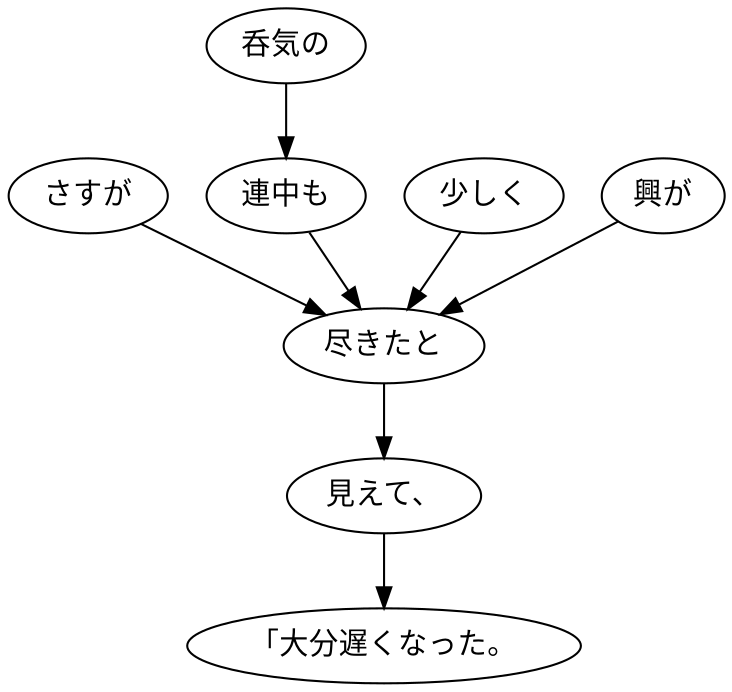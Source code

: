 digraph graph9086 {
	node0 [label="さすが"];
	node1 [label="呑気の"];
	node2 [label="連中も"];
	node3 [label="少しく"];
	node4 [label="興が"];
	node5 [label="尽きたと"];
	node6 [label="見えて、"];
	node7 [label="「大分遅くなった。"];
	node0 -> node5;
	node1 -> node2;
	node2 -> node5;
	node3 -> node5;
	node4 -> node5;
	node5 -> node6;
	node6 -> node7;
}
